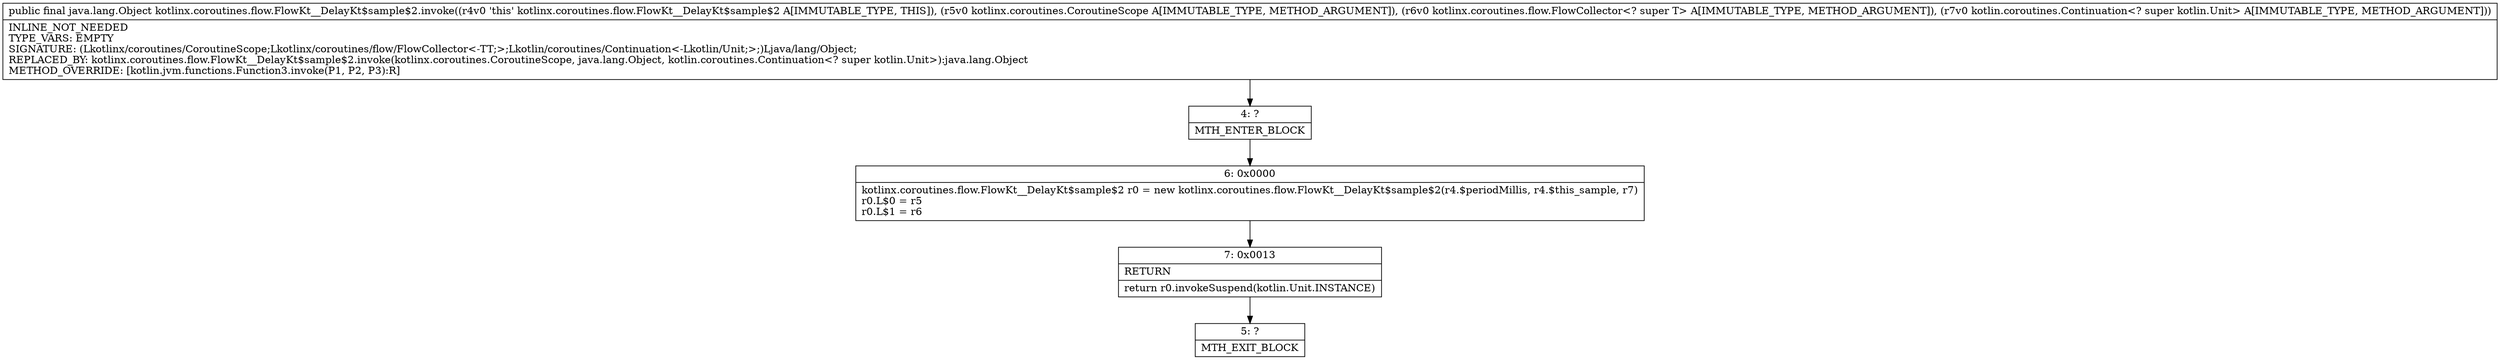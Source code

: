 digraph "CFG forkotlinx.coroutines.flow.FlowKt__DelayKt$sample$2.invoke(Lkotlinx\/coroutines\/CoroutineScope;Lkotlinx\/coroutines\/flow\/FlowCollector;Lkotlin\/coroutines\/Continuation;)Ljava\/lang\/Object;" {
Node_4 [shape=record,label="{4\:\ ?|MTH_ENTER_BLOCK\l}"];
Node_6 [shape=record,label="{6\:\ 0x0000|kotlinx.coroutines.flow.FlowKt__DelayKt$sample$2 r0 = new kotlinx.coroutines.flow.FlowKt__DelayKt$sample$2(r4.$periodMillis, r4.$this_sample, r7)\lr0.L$0 = r5\lr0.L$1 = r6\l}"];
Node_7 [shape=record,label="{7\:\ 0x0013|RETURN\l|return r0.invokeSuspend(kotlin.Unit.INSTANCE)\l}"];
Node_5 [shape=record,label="{5\:\ ?|MTH_EXIT_BLOCK\l}"];
MethodNode[shape=record,label="{public final java.lang.Object kotlinx.coroutines.flow.FlowKt__DelayKt$sample$2.invoke((r4v0 'this' kotlinx.coroutines.flow.FlowKt__DelayKt$sample$2 A[IMMUTABLE_TYPE, THIS]), (r5v0 kotlinx.coroutines.CoroutineScope A[IMMUTABLE_TYPE, METHOD_ARGUMENT]), (r6v0 kotlinx.coroutines.flow.FlowCollector\<? super T\> A[IMMUTABLE_TYPE, METHOD_ARGUMENT]), (r7v0 kotlin.coroutines.Continuation\<? super kotlin.Unit\> A[IMMUTABLE_TYPE, METHOD_ARGUMENT]))  | INLINE_NOT_NEEDED\lTYPE_VARS: EMPTY\lSIGNATURE: (Lkotlinx\/coroutines\/CoroutineScope;Lkotlinx\/coroutines\/flow\/FlowCollector\<\-TT;\>;Lkotlin\/coroutines\/Continuation\<\-Lkotlin\/Unit;\>;)Ljava\/lang\/Object;\lREPLACED_BY: kotlinx.coroutines.flow.FlowKt__DelayKt$sample$2.invoke(kotlinx.coroutines.CoroutineScope, java.lang.Object, kotlin.coroutines.Continuation\<? super kotlin.Unit\>):java.lang.Object\lMETHOD_OVERRIDE: [kotlin.jvm.functions.Function3.invoke(P1, P2, P3):R]\l}"];
MethodNode -> Node_4;Node_4 -> Node_6;
Node_6 -> Node_7;
Node_7 -> Node_5;
}

